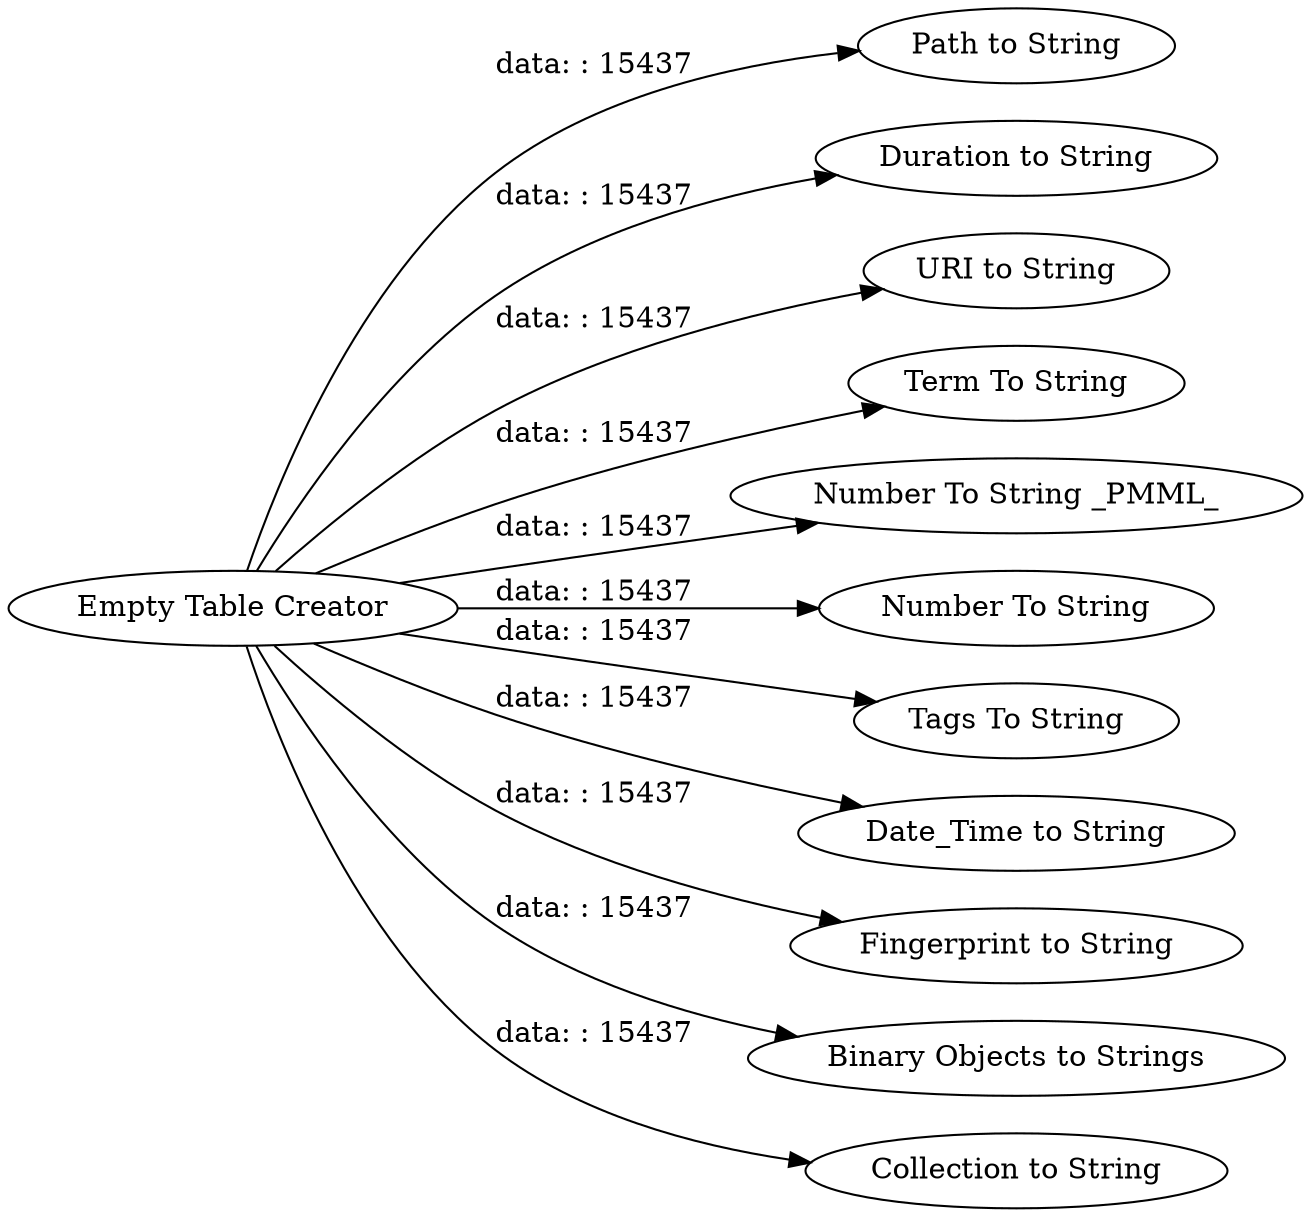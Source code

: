 digraph {
	"-4957744036162754075_2" [label="Path to String"]
	"-4957744036162754075_10" [label="Duration to String"]
	"-4957744036162754075_4" [label="URI to String"]
	"-4957744036162754075_8" [label="Term To String"]
	"-4957744036162754075_6" [label="Number To String _PMML_"]
	"-4957744036162754075_5" [label="Number To String"]
	"-4957744036162754075_7" [label="Tags To String"]
	"-4957744036162754075_1" [label="Empty Table Creator"]
	"-4957744036162754075_9" [label="Date_Time to String"]
	"-4957744036162754075_12" [label="Fingerprint to String"]
	"-4957744036162754075_3" [label="Binary Objects to Strings"]
	"-4957744036162754075_11" [label="Collection to String"]
	"-4957744036162754075_1" -> "-4957744036162754075_2" [label="data: : 15437"]
	"-4957744036162754075_1" -> "-4957744036162754075_12" [label="data: : 15437"]
	"-4957744036162754075_1" -> "-4957744036162754075_8" [label="data: : 15437"]
	"-4957744036162754075_1" -> "-4957744036162754075_10" [label="data: : 15437"]
	"-4957744036162754075_1" -> "-4957744036162754075_4" [label="data: : 15437"]
	"-4957744036162754075_1" -> "-4957744036162754075_6" [label="data: : 15437"]
	"-4957744036162754075_1" -> "-4957744036162754075_3" [label="data: : 15437"]
	"-4957744036162754075_1" -> "-4957744036162754075_5" [label="data: : 15437"]
	"-4957744036162754075_1" -> "-4957744036162754075_7" [label="data: : 15437"]
	"-4957744036162754075_1" -> "-4957744036162754075_11" [label="data: : 15437"]
	"-4957744036162754075_1" -> "-4957744036162754075_9" [label="data: : 15437"]
	rankdir=LR
}
